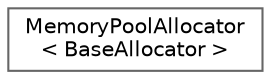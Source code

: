 digraph "Graphical Class Hierarchy"
{
 // LATEX_PDF_SIZE
  bgcolor="transparent";
  edge [fontname=Helvetica,fontsize=10,labelfontname=Helvetica,labelfontsize=10];
  node [fontname=Helvetica,fontsize=10,shape=box,height=0.2,width=0.4];
  rankdir="LR";
  Node0 [id="Node000000",label="MemoryPoolAllocator\l\< BaseAllocator \>",height=0.2,width=0.4,color="grey40", fillcolor="white", style="filled",URL="$class_memory_pool_allocator.html",tooltip="Default memory allocator used by the parser and DOM."];
}
